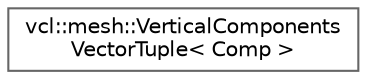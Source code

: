 digraph "Graphical Class Hierarchy"
{
 // LATEX_PDF_SIZE
  bgcolor="transparent";
  edge [fontname=Helvetica,fontsize=10,labelfontname=Helvetica,labelfontsize=10];
  node [fontname=Helvetica,fontsize=10,shape=box,height=0.2,width=0.4];
  rankdir="LR";
  Node0 [label="vcl::mesh::VerticalComponents\lVectorTuple\< Comp \>",height=0.2,width=0.4,color="grey40", fillcolor="white", style="filled",URL="$classvcl_1_1mesh_1_1VerticalComponentsVectorTuple.html",tooltip=" "];
}
